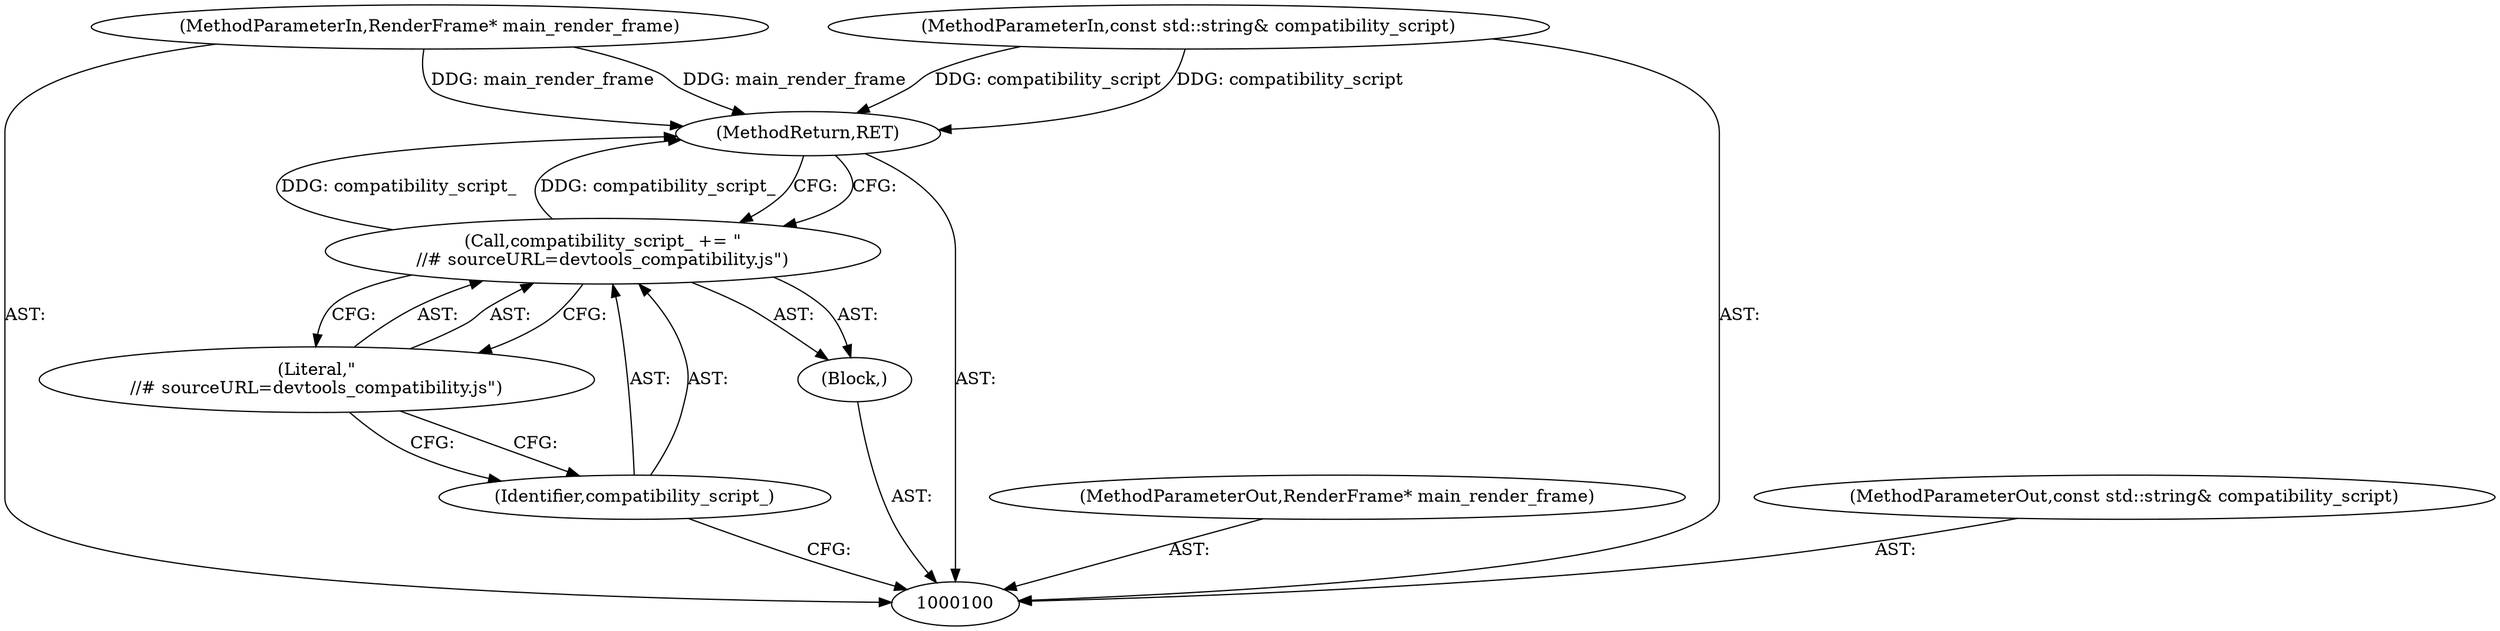digraph "0_Chrome_f865c2dfddb1d95af3a2467587c62566e3f7dfe4_2" {
"1000107" [label="(MethodReturn,RET)"];
"1000101" [label="(MethodParameterIn,RenderFrame* main_render_frame)"];
"1000120" [label="(MethodParameterOut,RenderFrame* main_render_frame)"];
"1000102" [label="(MethodParameterIn,const std::string& compatibility_script)"];
"1000121" [label="(MethodParameterOut,const std::string& compatibility_script)"];
"1000103" [label="(Block,)"];
"1000104" [label="(Call,compatibility_script_ += \"\n//# sourceURL=devtools_compatibility.js\")"];
"1000105" [label="(Identifier,compatibility_script_)"];
"1000106" [label="(Literal,\"\n//# sourceURL=devtools_compatibility.js\")"];
"1000107" -> "1000100"  [label="AST: "];
"1000107" -> "1000104"  [label="CFG: "];
"1000104" -> "1000107"  [label="DDG: compatibility_script_"];
"1000102" -> "1000107"  [label="DDG: compatibility_script"];
"1000101" -> "1000107"  [label="DDG: main_render_frame"];
"1000101" -> "1000100"  [label="AST: "];
"1000101" -> "1000107"  [label="DDG: main_render_frame"];
"1000120" -> "1000100"  [label="AST: "];
"1000102" -> "1000100"  [label="AST: "];
"1000102" -> "1000107"  [label="DDG: compatibility_script"];
"1000121" -> "1000100"  [label="AST: "];
"1000103" -> "1000100"  [label="AST: "];
"1000104" -> "1000103"  [label="AST: "];
"1000104" -> "1000103"  [label="AST: "];
"1000104" -> "1000106"  [label="CFG: "];
"1000105" -> "1000104"  [label="AST: "];
"1000106" -> "1000104"  [label="AST: "];
"1000107" -> "1000104"  [label="CFG: "];
"1000104" -> "1000107"  [label="DDG: compatibility_script_"];
"1000105" -> "1000104"  [label="AST: "];
"1000105" -> "1000100"  [label="CFG: "];
"1000106" -> "1000105"  [label="CFG: "];
"1000106" -> "1000104"  [label="AST: "];
"1000106" -> "1000105"  [label="CFG: "];
"1000104" -> "1000106"  [label="CFG: "];
}
